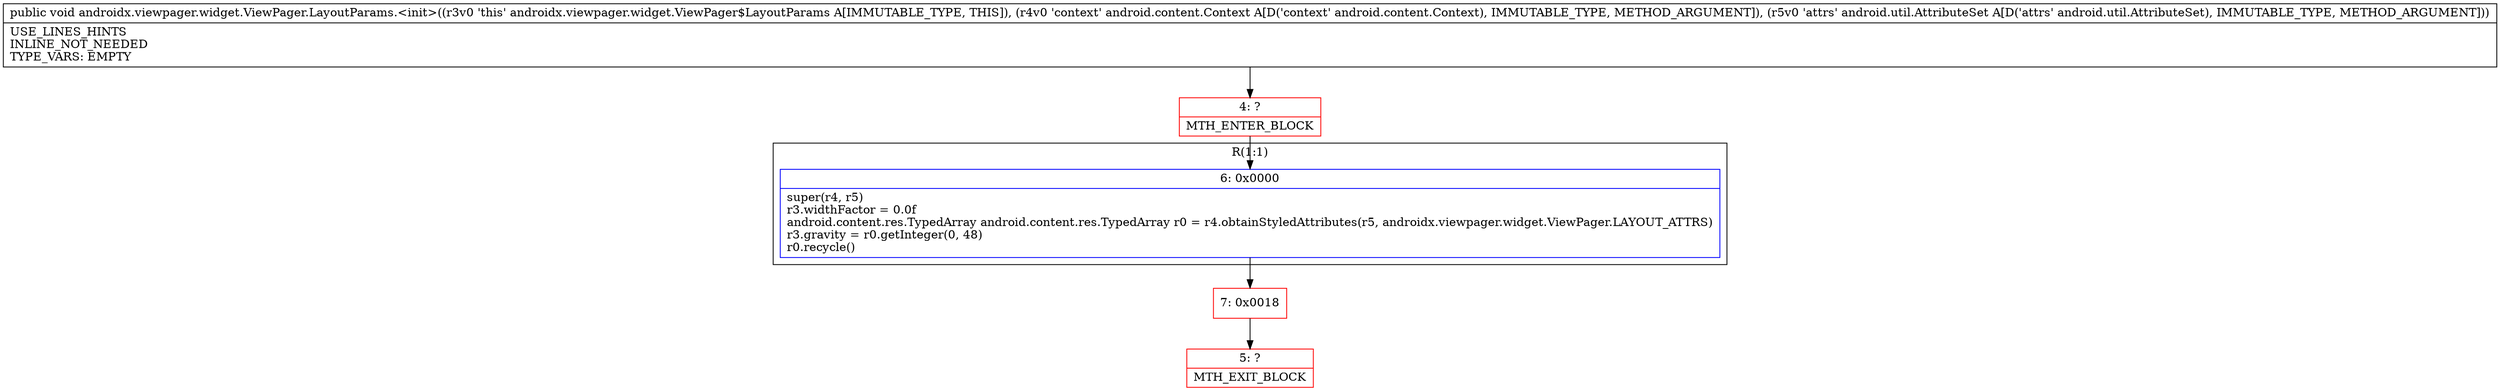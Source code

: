 digraph "CFG forandroidx.viewpager.widget.ViewPager.LayoutParams.\<init\>(Landroid\/content\/Context;Landroid\/util\/AttributeSet;)V" {
subgraph cluster_Region_5307200 {
label = "R(1:1)";
node [shape=record,color=blue];
Node_6 [shape=record,label="{6\:\ 0x0000|super(r4, r5)\lr3.widthFactor = 0.0f\landroid.content.res.TypedArray android.content.res.TypedArray r0 = r4.obtainStyledAttributes(r5, androidx.viewpager.widget.ViewPager.LAYOUT_ATTRS)\lr3.gravity = r0.getInteger(0, 48)\lr0.recycle()\l}"];
}
Node_4 [shape=record,color=red,label="{4\:\ ?|MTH_ENTER_BLOCK\l}"];
Node_7 [shape=record,color=red,label="{7\:\ 0x0018}"];
Node_5 [shape=record,color=red,label="{5\:\ ?|MTH_EXIT_BLOCK\l}"];
MethodNode[shape=record,label="{public void androidx.viewpager.widget.ViewPager.LayoutParams.\<init\>((r3v0 'this' androidx.viewpager.widget.ViewPager$LayoutParams A[IMMUTABLE_TYPE, THIS]), (r4v0 'context' android.content.Context A[D('context' android.content.Context), IMMUTABLE_TYPE, METHOD_ARGUMENT]), (r5v0 'attrs' android.util.AttributeSet A[D('attrs' android.util.AttributeSet), IMMUTABLE_TYPE, METHOD_ARGUMENT]))  | USE_LINES_HINTS\lINLINE_NOT_NEEDED\lTYPE_VARS: EMPTY\l}"];
MethodNode -> Node_4;Node_6 -> Node_7;
Node_4 -> Node_6;
Node_7 -> Node_5;
}

